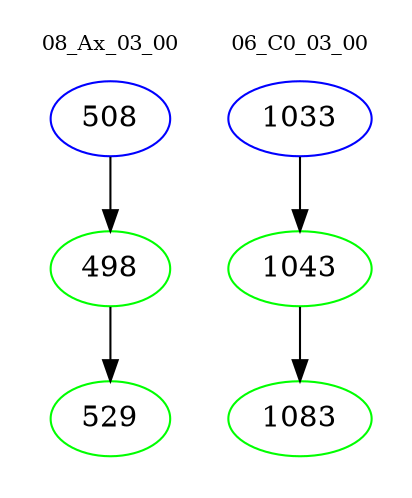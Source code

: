 digraph{
subgraph cluster_0 {
color = white
label = "08_Ax_03_00";
fontsize=10;
T0_508 [label="508", color="blue"]
T0_508 -> T0_498 [color="black"]
T0_498 [label="498", color="green"]
T0_498 -> T0_529 [color="black"]
T0_529 [label="529", color="green"]
}
subgraph cluster_1 {
color = white
label = "06_C0_03_00";
fontsize=10;
T1_1033 [label="1033", color="blue"]
T1_1033 -> T1_1043 [color="black"]
T1_1043 [label="1043", color="green"]
T1_1043 -> T1_1083 [color="black"]
T1_1083 [label="1083", color="green"]
}
}
